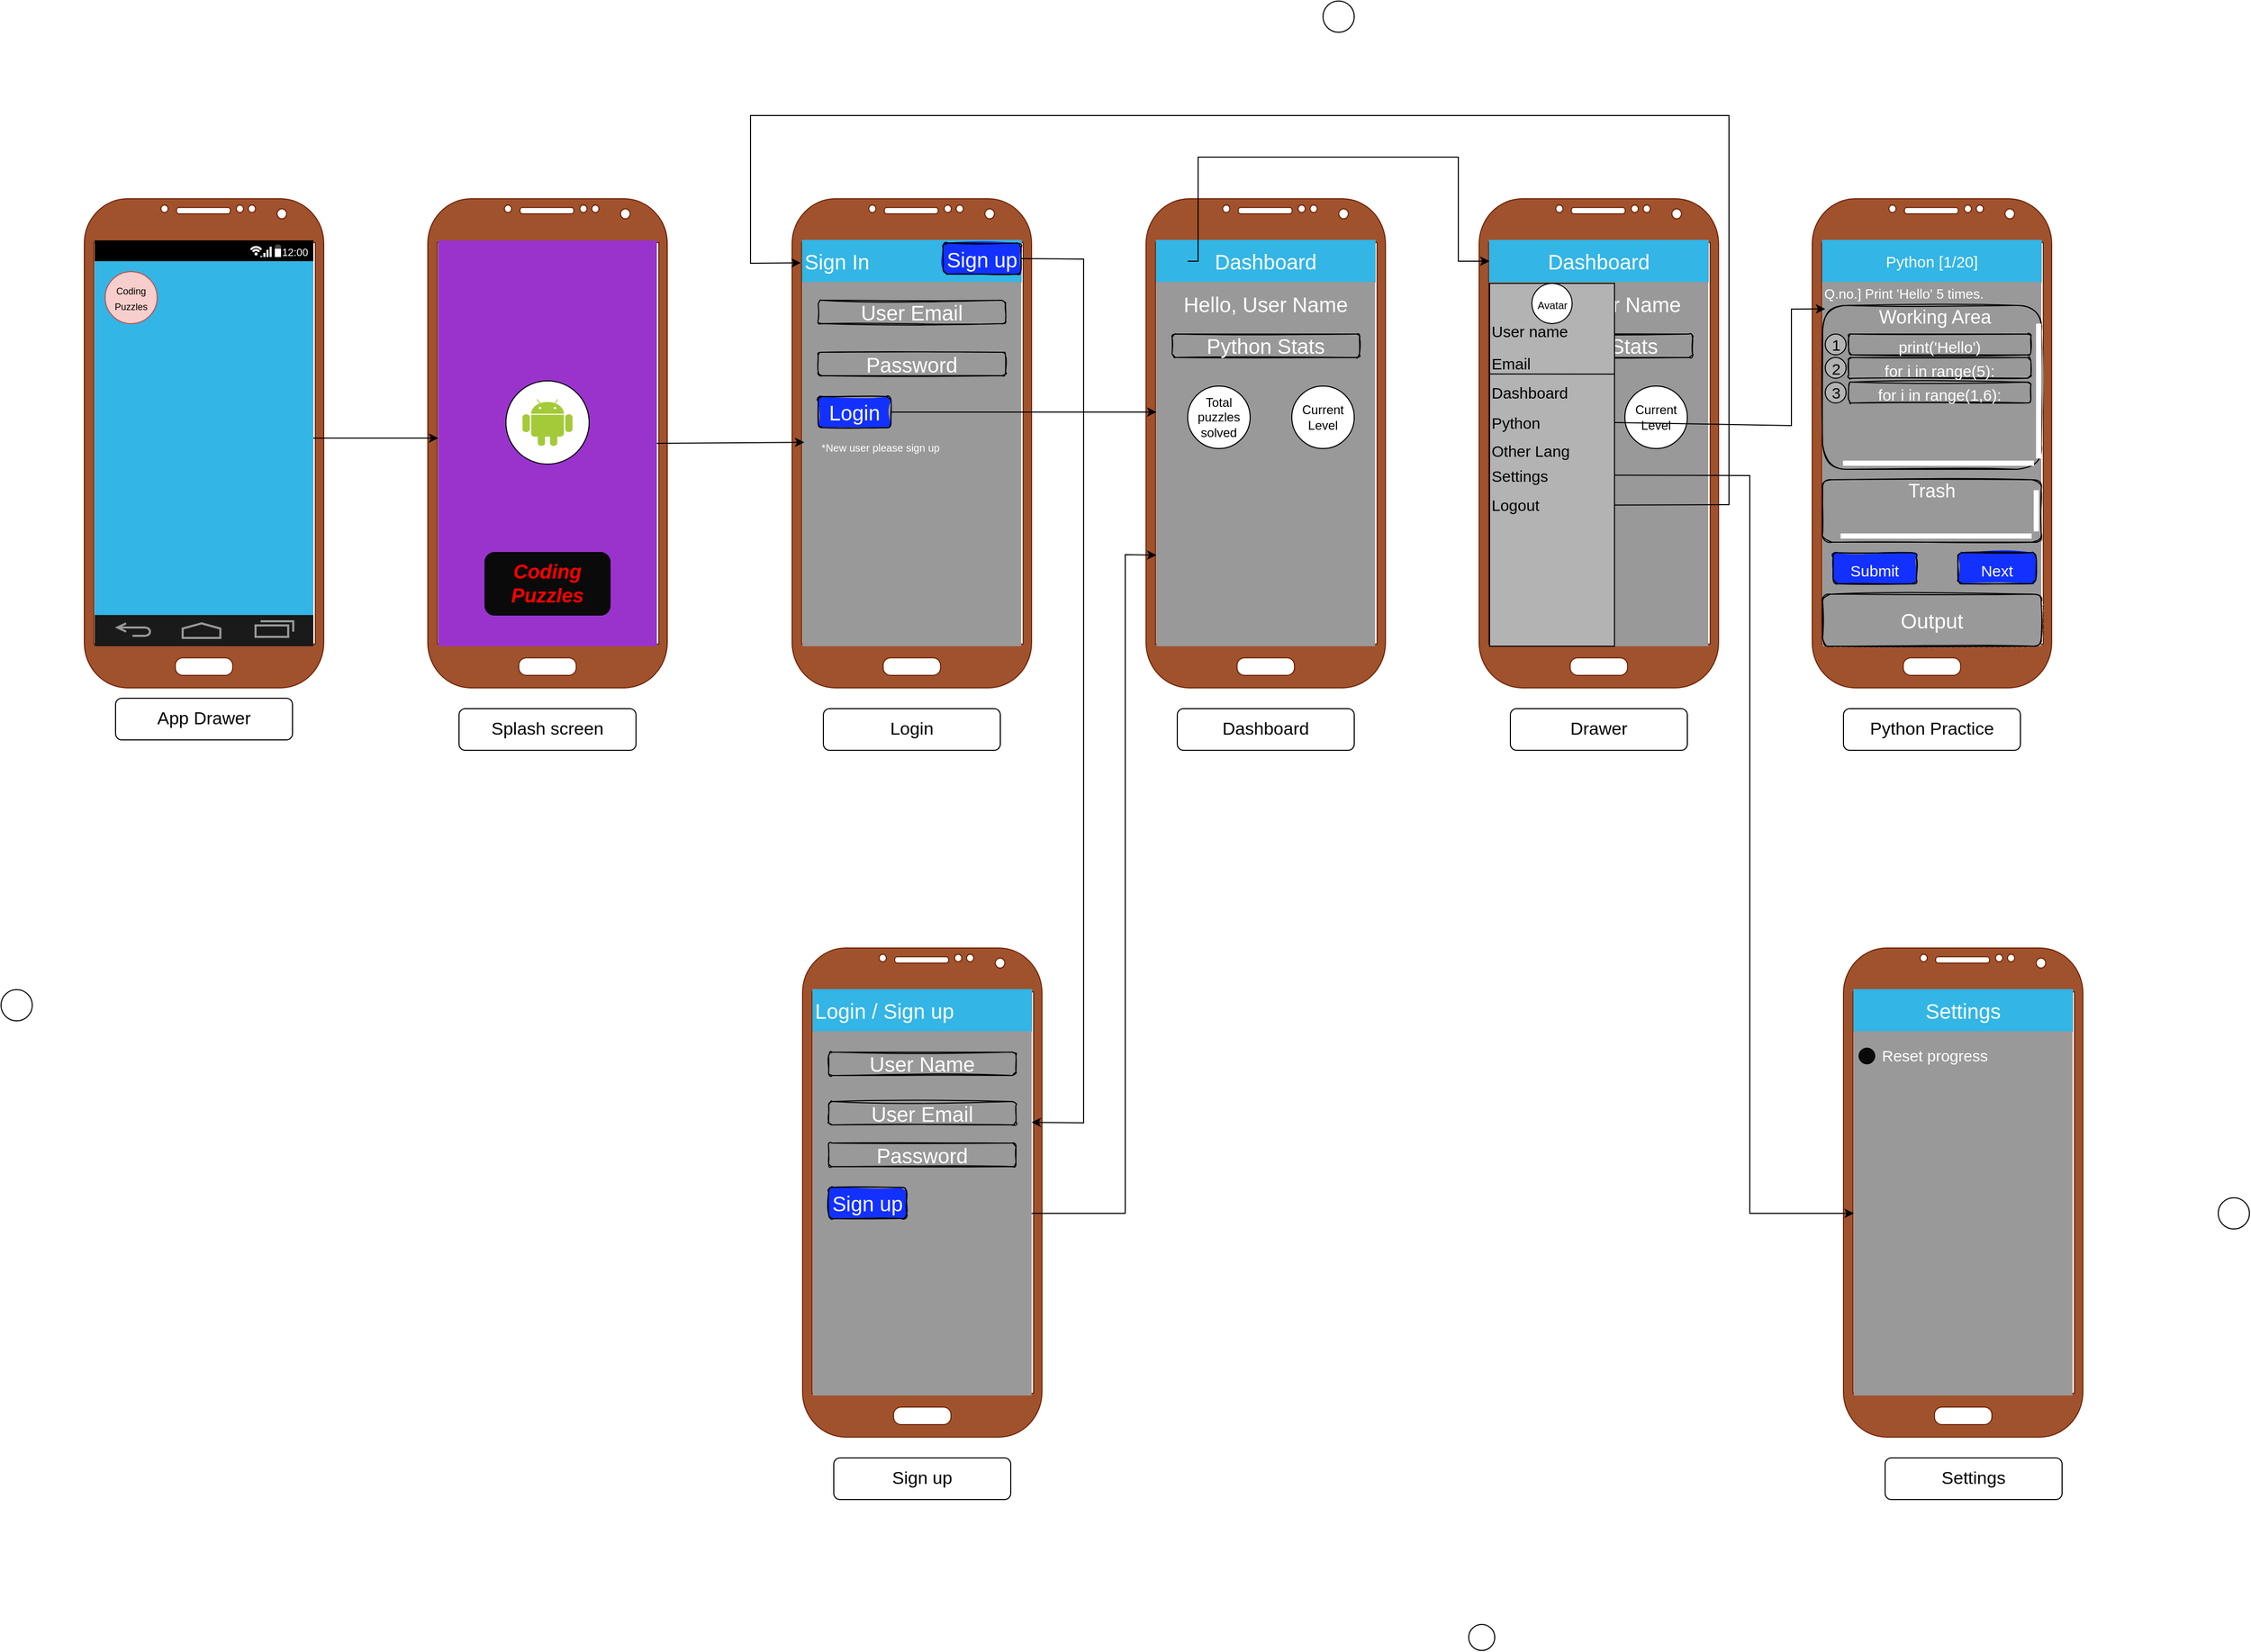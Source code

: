 <mxfile version="16.1.0" type="device"><diagram id="EFyMo9dBOi3Yr6_7KBjG" name="Page-1"><mxGraphModel dx="1447" dy="820" grid="1" gridSize="10" guides="1" tooltips="1" connect="1" arrows="1" fold="1" page="1" pageScale="1" pageWidth="2336" pageHeight="1654" background="#ffffff" math="0" shadow="0"><root><mxCell id="0"/><mxCell id="1" parent="0"/><mxCell id="5jfh15g-YK58sw6xAZyR-2" value="" style="verticalLabelPosition=bottom;verticalAlign=top;html=1;shadow=0;dashed=0;strokeWidth=1;shape=mxgraph.android.phone2;strokeColor=#6D1F00;fillColor=#a0522d;fontColor=#ffffff;" parent="1" vertex="1"><mxGeometry x="80" y="200" width="230" height="470" as="geometry"/></mxCell><mxCell id="5jfh15g-YK58sw6xAZyR-3" value="" style="strokeWidth=1;html=1;shadow=0;dashed=0;shape=mxgraph.android.statusBar;align=center;fillColor=#000000;strokeColor=#ffffff;fontColor=#ffffff;fontSize=10;sketch=0;" parent="1" vertex="1"><mxGeometry x="90" y="240" width="210" height="20" as="geometry"/></mxCell><mxCell id="5jfh15g-YK58sw6xAZyR-4" value="" style="verticalLabelPosition=bottom;verticalAlign=top;html=1;shadow=0;dashed=0;strokeWidth=2;shape=mxgraph.android.navigation_bar_1;fillColor=#1A1A1A;strokeColor=#999999;sketch=0;" parent="1" vertex="1"><mxGeometry x="90" y="600" width="210" height="30" as="geometry"/></mxCell><mxCell id="5jfh15g-YK58sw6xAZyR-5" value="" style="verticalLabelPosition=bottom;verticalAlign=top;html=1;shadow=0;dashed=0;strokeWidth=1;strokeColor=none;shape=rect;fillColor=#33b5e5;" parent="1" vertex="1"><mxGeometry x="90" y="260" width="210" height="340" as="geometry"/></mxCell><mxCell id="5jfh15g-YK58sw6xAZyR-6" value="&lt;font style=&quot;font-size: 9px&quot;&gt;Coding&lt;br style=&quot;font-size: 9px&quot;&gt;Puzzles&lt;/font&gt;" style="ellipse;whiteSpace=wrap;html=1;aspect=fixed;fillColor=#f8cecc;strokeColor=#b85450;" parent="1" vertex="1"><mxGeometry x="100" y="270" width="50" height="50" as="geometry"/></mxCell><mxCell id="5jfh15g-YK58sw6xAZyR-7" value="" style="verticalLabelPosition=bottom;verticalAlign=top;html=1;shadow=0;dashed=0;strokeWidth=1;shape=mxgraph.android.phone2;strokeColor=#6D1F00;fillColor=#a0522d;fontColor=#ffffff;" parent="1" vertex="1"><mxGeometry x="410" y="200" width="230" height="470" as="geometry"/></mxCell><mxCell id="5jfh15g-YK58sw6xAZyR-8" value="" style="verticalLabelPosition=bottom;verticalAlign=top;html=1;shadow=0;dashed=0;strokeWidth=1;strokeColor=none;shape=rect;fillColor=#9933cc;fontSize=9;" parent="1" vertex="1"><mxGeometry x="420" y="240" width="210" height="390" as="geometry"/></mxCell><mxCell id="5jfh15g-YK58sw6xAZyR-9" value="&lt;b style=&quot;font-size: 19px&quot;&gt;&lt;font style=&quot;font-size: 19px&quot; color=&quot;#ff0000&quot;&gt;&lt;i&gt;Coding&lt;br&gt;Puzzles&lt;/i&gt;&lt;/font&gt;&lt;/b&gt;" style="rounded=1;whiteSpace=wrap;html=1;fontSize=9;fillColor=#0A0A0A;" parent="1" vertex="1"><mxGeometry x="465" y="540" width="120" height="60" as="geometry"/></mxCell><mxCell id="5jfh15g-YK58sw6xAZyR-11" value="" style="ellipse;whiteSpace=wrap;html=1;aspect=fixed;fontSize=9;" parent="1" vertex="1"><mxGeometry x="485" y="375.01" width="80" height="80" as="geometry"/></mxCell><mxCell id="5jfh15g-YK58sw6xAZyR-10" value="" style="dashed=0;outlineConnect=0;html=1;align=center;labelPosition=center;verticalLabelPosition=bottom;verticalAlign=top;shape=mxgraph.weblogos.android;fillColor=#A4CA39;strokeColor=none;fontSize=9;" parent="1" vertex="1"><mxGeometry x="501" y="392.51" width="48" height="45" as="geometry"/></mxCell><mxCell id="5jfh15g-YK58sw6xAZyR-12" value="" style="verticalLabelPosition=bottom;verticalAlign=top;html=1;shadow=0;dashed=0;strokeWidth=1;shape=mxgraph.android.phone2;strokeColor=#6D1F00;fillColor=#a0522d;fontColor=#ffffff;" parent="1" vertex="1"><mxGeometry x="760" y="200" width="230" height="470" as="geometry"/></mxCell><mxCell id="5jfh15g-YK58sw6xAZyR-14" value="&lt;span style=&quot;font-size: 20px&quot;&gt;Sign In&lt;/span&gt;" style="whiteSpace=wrap;html=1;shadow=0;dashed=0;fontSize=10;align=left;fillColor=#33b5e5;strokeColor=#33B5E5;fontColor=#FFFFFF;" parent="1" vertex="1"><mxGeometry x="770" y="240" width="210" height="40" as="geometry"/></mxCell><mxCell id="5jfh15g-YK58sw6xAZyR-15" value="" style="verticalLabelPosition=bottom;verticalAlign=top;html=1;shadow=0;dashed=0;strokeWidth=1;strokeColor=none;shape=rect;fillColor=#999999;fontSize=20;fontColor=#FF0000;" parent="1" vertex="1"><mxGeometry x="770" y="280" width="210" height="350" as="geometry"/></mxCell><mxCell id="5jfh15g-YK58sw6xAZyR-18" value="&lt;font color=&quot;#ffffff&quot;&gt;User Email&lt;/font&gt;" style="rounded=1;whiteSpace=wrap;html=1;shadow=0;sketch=1;fontSize=20;fontColor=#FF0000;fillColor=#999999;" parent="1" vertex="1"><mxGeometry x="785" y="297.5" width="180" height="22.5" as="geometry"/></mxCell><mxCell id="5jfh15g-YK58sw6xAZyR-19" value="&lt;font color=&quot;#ffffff&quot;&gt;Password&lt;/font&gt;" style="rounded=1;whiteSpace=wrap;html=1;shadow=0;sketch=1;fontSize=20;fontColor=#FF0000;fillColor=#999999;" parent="1" vertex="1"><mxGeometry x="785" y="347.5" width="180" height="22.5" as="geometry"/></mxCell><mxCell id="5jfh15g-YK58sw6xAZyR-31" value="Login" style="rounded=1;whiteSpace=wrap;html=1;shadow=0;labelBackgroundColor=#1231FF;sketch=1;fontSize=20;fillColor=#1231FF;fillStyle=solid;fontColor=#FFFFFF;" parent="1" vertex="1"><mxGeometry x="785" y="390" width="70" height="30" as="geometry"/></mxCell><mxCell id="5jfh15g-YK58sw6xAZyR-32" value="Sign up" style="rounded=1;whiteSpace=wrap;html=1;shadow=0;labelBackgroundColor=#1231FF;sketch=1;fillStyle=solid;fontSize=20;fontColor=#FFFFFF;fillColor=#1231FF;" parent="1" vertex="1"><mxGeometry x="905" y="242.5" width="75" height="30" as="geometry"/></mxCell><mxCell id="5jfh15g-YK58sw6xAZyR-33" value="&lt;font style=&quot;font-size: 10px&quot;&gt;*New user please sign up&lt;/font&gt;" style="rounded=1;whiteSpace=wrap;html=1;shadow=0;labelBackgroundColor=#999999;sketch=1;fillStyle=solid;fontSize=20;fontColor=#FFFFFF;fillColor=#999999;align=center;horizontal=1;spacing=0;labelPosition=center;verticalLabelPosition=middle;verticalAlign=middle;opacity=0;" parent="1" vertex="1"><mxGeometry x="750" y="432.5" width="190" height="5" as="geometry"/></mxCell><mxCell id="5jfh15g-YK58sw6xAZyR-37" value="" style="verticalLabelPosition=bottom;verticalAlign=top;html=1;shadow=0;dashed=0;strokeWidth=1;shape=mxgraph.android.phone2;strokeColor=#6D1F00;fillColor=#a0522d;fontColor=#ffffff;" parent="1" vertex="1"><mxGeometry x="770" y="920" width="230" height="470" as="geometry"/></mxCell><mxCell id="5jfh15g-YK58sw6xAZyR-38" value="&lt;font style=&quot;font-size: 20px&quot;&gt;Login / Sign up&lt;/font&gt;" style="whiteSpace=wrap;html=1;shadow=0;dashed=0;fontSize=10;align=left;fillColor=#33b5e5;strokeColor=#33B5E5;fontColor=#FFFFFF;" parent="1" vertex="1"><mxGeometry x="780" y="960" width="210" height="40" as="geometry"/></mxCell><mxCell id="5jfh15g-YK58sw6xAZyR-39" value="" style="verticalLabelPosition=bottom;verticalAlign=top;html=1;shadow=0;dashed=0;strokeWidth=1;strokeColor=none;shape=rect;fillColor=#999999;fontSize=20;fontColor=#FF0000;" parent="1" vertex="1"><mxGeometry x="780" y="1000" width="210" height="350" as="geometry"/></mxCell><mxCell id="5jfh15g-YK58sw6xAZyR-40" value="&lt;font color=&quot;#ffffff&quot;&gt;User Email&lt;/font&gt;" style="rounded=1;whiteSpace=wrap;html=1;shadow=0;sketch=1;fontSize=20;fontColor=#FF0000;fillColor=#999999;" parent="1" vertex="1"><mxGeometry x="795" y="1067.5" width="180" height="22.5" as="geometry"/></mxCell><mxCell id="5jfh15g-YK58sw6xAZyR-41" value="&lt;font color=&quot;#ffffff&quot;&gt;Password&lt;/font&gt;" style="rounded=1;whiteSpace=wrap;html=1;shadow=0;sketch=1;fontSize=20;fontColor=#FF0000;fillColor=#999999;" parent="1" vertex="1"><mxGeometry x="795" y="1107.5" width="180" height="22.5" as="geometry"/></mxCell><mxCell id="5jfh15g-YK58sw6xAZyR-43" value="Sign up" style="rounded=1;whiteSpace=wrap;html=1;shadow=0;labelBackgroundColor=#1231FF;sketch=1;fillStyle=solid;fontSize=20;fontColor=#FFFFFF;fillColor=#1231FF;" parent="1" vertex="1"><mxGeometry x="795" y="1150" width="75" height="30" as="geometry"/></mxCell><mxCell id="5jfh15g-YK58sw6xAZyR-45" value="&lt;font color=&quot;#ffffff&quot;&gt;User Name&lt;/font&gt;" style="rounded=1;whiteSpace=wrap;html=1;shadow=0;sketch=1;fontSize=20;fontColor=#FF0000;fillColor=#999999;" parent="1" vertex="1"><mxGeometry x="795" y="1020" width="180" height="22.5" as="geometry"/></mxCell><mxCell id="5jfh15g-YK58sw6xAZyR-46" value="" style="verticalLabelPosition=bottom;verticalAlign=top;html=1;shadow=0;dashed=0;strokeWidth=1;shape=mxgraph.android.phone2;fillColor=#a0522d;strokeColor=#6D1F00;fontColor=#ffffff;" parent="1" vertex="1"><mxGeometry x="1100" y="200" width="230" height="470" as="geometry"/></mxCell><mxCell id="5jfh15g-YK58sw6xAZyR-47" value="&lt;font style=&quot;font-size: 20px&quot;&gt;Dashboard&lt;/font&gt;" style="whiteSpace=wrap;html=1;shadow=0;dashed=0;fontSize=10;align=center;fillColor=#33b5e5;strokeColor=#33B5E5;fontColor=#FFFFFF;" parent="1" vertex="1"><mxGeometry x="1110" y="240" width="210" height="40" as="geometry"/></mxCell><mxCell id="5jfh15g-YK58sw6xAZyR-48" value="" style="verticalLabelPosition=bottom;verticalAlign=top;html=1;shadow=0;dashed=0;strokeWidth=1;strokeColor=none;shape=rect;fillColor=#999999;fontSize=20;fontColor=#FF0000;" parent="1" vertex="1"><mxGeometry x="1110" y="280" width="210" height="350" as="geometry"/></mxCell><mxCell id="5jfh15g-YK58sw6xAZyR-52" value="&lt;font color=&quot;#ffffff&quot;&gt;Hello, User Name&lt;/font&gt;" style="rounded=1;whiteSpace=wrap;html=1;shadow=0;sketch=1;fontSize=20;fontColor=#FF0000;fillColor=#999999;opacity=0;" parent="1" vertex="1"><mxGeometry x="1125" y="290" width="180" height="22.5" as="geometry"/></mxCell><mxCell id="AVFj7-aDoRPKs4qYEe91-2" value="" style="shape=image;html=1;verticalAlign=top;verticalLabelPosition=bottom;labelBackgroundColor=#ffffff;imageAspect=0;aspect=fixed;image=https://cdn1.iconfinder.com/data/icons/essential-pack-3/24/69.option-128.png" parent="1" vertex="1"><mxGeometry x="1115" y="247.5" width="25" height="25" as="geometry"/></mxCell><mxCell id="AVFj7-aDoRPKs4qYEe91-4" value="&lt;font color=&quot;#ffffff&quot;&gt;Python Stats&lt;/font&gt;" style="rounded=1;whiteSpace=wrap;html=1;shadow=0;sketch=1;fontSize=20;fontColor=#FF0000;fillColor=#999999;" parent="1" vertex="1"><mxGeometry x="1125" y="330" width="180" height="22.5" as="geometry"/></mxCell><mxCell id="AVFj7-aDoRPKs4qYEe91-5" value="Total puzzles solved" style="ellipse;whiteSpace=wrap;html=1;aspect=fixed;" parent="1" vertex="1"><mxGeometry x="1140" y="380" width="60" height="60" as="geometry"/></mxCell><mxCell id="AVFj7-aDoRPKs4qYEe91-6" value="Current Level" style="ellipse;whiteSpace=wrap;html=1;aspect=fixed;" parent="1" vertex="1"><mxGeometry x="1240" y="380" width="60" height="60" as="geometry"/></mxCell><mxCell id="AVFj7-aDoRPKs4qYEe91-7" value="" style="verticalLabelPosition=bottom;verticalAlign=top;html=1;shadow=0;dashed=0;strokeWidth=1;shape=mxgraph.android.phone2;strokeColor=#6D1F00;fillColor=#a0522d;fontColor=#ffffff;" parent="1" vertex="1"><mxGeometry x="1420" y="200" width="230" height="470" as="geometry"/></mxCell><mxCell id="AVFj7-aDoRPKs4qYEe91-8" value="&lt;font style=&quot;font-size: 20px&quot;&gt;Dashboard&lt;/font&gt;" style="whiteSpace=wrap;html=1;shadow=0;dashed=0;fontSize=10;align=center;fillColor=#33b5e5;strokeColor=#33B5E5;fontColor=#FFFFFF;" parent="1" vertex="1"><mxGeometry x="1430" y="240" width="210" height="40" as="geometry"/></mxCell><mxCell id="AVFj7-aDoRPKs4qYEe91-9" value="" style="verticalLabelPosition=bottom;verticalAlign=top;html=1;shadow=0;dashed=0;strokeWidth=1;strokeColor=none;shape=rect;fillColor=#999999;fontSize=20;fontColor=#FF0000;" parent="1" vertex="1"><mxGeometry x="1430" y="280" width="210" height="350" as="geometry"/></mxCell><mxCell id="AVFj7-aDoRPKs4qYEe91-10" value="&lt;font color=&quot;#ffffff&quot;&gt;Hello, User Name&lt;/font&gt;" style="rounded=1;whiteSpace=wrap;html=1;shadow=0;sketch=1;fontSize=20;fontColor=#FF0000;fillColor=#999999;opacity=0;" parent="1" vertex="1"><mxGeometry x="1445" y="290" width="180" height="22.5" as="geometry"/></mxCell><mxCell id="AVFj7-aDoRPKs4qYEe91-11" value="" style="shape=image;html=1;verticalAlign=top;verticalLabelPosition=bottom;labelBackgroundColor=#ffffff;imageAspect=0;aspect=fixed;image=https://cdn1.iconfinder.com/data/icons/essential-pack-3/24/69.option-128.png" parent="1" vertex="1"><mxGeometry x="1435" y="247.5" width="25" height="25" as="geometry"/></mxCell><mxCell id="AVFj7-aDoRPKs4qYEe91-12" value="&lt;font color=&quot;#ffffff&quot;&gt;Python Stats&lt;/font&gt;" style="rounded=1;whiteSpace=wrap;html=1;shadow=0;sketch=1;fontSize=20;fontColor=#FF0000;fillColor=#999999;" parent="1" vertex="1"><mxGeometry x="1445" y="330" width="180" height="22.5" as="geometry"/></mxCell><mxCell id="AVFj7-aDoRPKs4qYEe91-13" value="Total puzzles solved" style="ellipse;whiteSpace=wrap;html=1;aspect=fixed;" parent="1" vertex="1"><mxGeometry x="1460" y="380" width="60" height="60" as="geometry"/></mxCell><mxCell id="AVFj7-aDoRPKs4qYEe91-14" value="Current Level" style="ellipse;whiteSpace=wrap;html=1;aspect=fixed;" parent="1" vertex="1"><mxGeometry x="1560" y="380" width="60" height="60" as="geometry"/></mxCell><mxCell id="AVFj7-aDoRPKs4qYEe91-20" value="" style="rounded=0;whiteSpace=wrap;html=1;fillColor=#B3B3B3;" parent="1" vertex="1"><mxGeometry x="1430" y="281.25" width="120" height="348.75" as="geometry"/></mxCell><mxCell id="AVFj7-aDoRPKs4qYEe91-21" value="Dashboard" style="rounded=1;whiteSpace=wrap;html=1;align=left;spacingRight=5;fillColor=#B3B3B3;fontSize=15;opacity=0;" parent="1" vertex="1"><mxGeometry x="1430" y="371.88" width="120" height="28.75" as="geometry"/></mxCell><mxCell id="AVFj7-aDoRPKs4qYEe91-23" value="Settings" style="rounded=1;whiteSpace=wrap;html=1;align=left;spacingRight=5;fillColor=#B3B3B3;fontSize=15;opacity=0;" parent="1" vertex="1"><mxGeometry x="1430" y="451.25" width="120" height="28.75" as="geometry"/></mxCell><mxCell id="AVFj7-aDoRPKs4qYEe91-22" value="Python" style="rounded=1;whiteSpace=wrap;html=1;align=left;spacingRight=5;fillColor=#B3B3B3;fontSize=15;opacity=0;" parent="1" vertex="1"><mxGeometry x="1430" y="400.63" width="120" height="28.75" as="geometry"/></mxCell><mxCell id="AVFj7-aDoRPKs4qYEe91-24" value="Logout" style="rounded=1;whiteSpace=wrap;html=1;align=left;spacingRight=5;fillColor=#B3B3B3;fontSize=15;opacity=0;" parent="1" vertex="1"><mxGeometry x="1429.99" y="480" width="120" height="28.75" as="geometry"/></mxCell><mxCell id="AVFj7-aDoRPKs4qYEe91-25" value="" style="verticalLabelPosition=bottom;verticalAlign=top;html=1;shadow=0;dashed=0;strokeWidth=1;shape=mxgraph.android.phone2;strokeColor=#6D1F00;fillColor=#a0522d;fontColor=#ffffff;" parent="1" vertex="1"><mxGeometry x="1740" y="200" width="230" height="470" as="geometry"/></mxCell><mxCell id="AVFj7-aDoRPKs4qYEe91-26" value="&lt;font style=&quot;font-size: 15px&quot;&gt;Python [1/20]&lt;/font&gt;" style="whiteSpace=wrap;html=1;shadow=0;dashed=0;fontSize=10;align=center;fillColor=#33b5e5;strokeColor=#33B5E5;fontColor=#FFFFFF;" parent="1" vertex="1"><mxGeometry x="1750" y="240" width="210" height="40" as="geometry"/></mxCell><mxCell id="AVFj7-aDoRPKs4qYEe91-27" value="" style="verticalLabelPosition=bottom;verticalAlign=top;html=1;shadow=0;dashed=0;strokeWidth=1;strokeColor=none;shape=rect;fillColor=#999999;fontSize=20;fontColor=#FF0000;" parent="1" vertex="1"><mxGeometry x="1750" y="280" width="210" height="350" as="geometry"/></mxCell><mxCell id="AVFj7-aDoRPKs4qYEe91-28" value="&lt;font color=&quot;#ffffff&quot; style=&quot;font-size: 13px;&quot;&gt;Q.no.] Print 'Hello' 5 times.&amp;nbsp;&lt;/font&gt;" style="rounded=1;whiteSpace=wrap;html=1;shadow=0;sketch=1;fontSize=13;fontColor=#FF0000;fillColor=#999999;opacity=0;" parent="1" vertex="1"><mxGeometry x="1740" y="280" width="180" height="22.5" as="geometry"/></mxCell><mxCell id="AVFj7-aDoRPKs4qYEe91-29" value="" style="shape=image;html=1;verticalAlign=top;verticalLabelPosition=bottom;labelBackgroundColor=#ffffff;imageAspect=0;aspect=fixed;image=https://cdn1.iconfinder.com/data/icons/essential-pack-3/24/69.option-128.png" parent="1" vertex="1"><mxGeometry x="1752.5" y="247.5" width="25" height="25" as="geometry"/></mxCell><mxCell id="AVFj7-aDoRPKs4qYEe91-40" value="&lt;font style=&quot;font-size: 15px&quot;&gt;Submit&lt;/font&gt;" style="rounded=1;whiteSpace=wrap;html=1;shadow=0;labelBackgroundColor=#1231FF;sketch=1;fillStyle=solid;fontSize=20;fontColor=#FFFFFF;fillColor=#1231FF;" parent="1" vertex="1"><mxGeometry x="1760" y="540" width="80" height="30" as="geometry"/></mxCell><mxCell id="AVFj7-aDoRPKs4qYEe91-41" value="&lt;font style=&quot;font-size: 15px&quot;&gt;Next&lt;/font&gt;" style="rounded=1;whiteSpace=wrap;html=1;shadow=0;labelBackgroundColor=#1231FF;sketch=1;fillStyle=solid;fontSize=20;fontColor=#FFFFFF;fillColor=#1231FF;" parent="1" vertex="1"><mxGeometry x="1880" y="540" width="75" height="30" as="geometry"/></mxCell><mxCell id="AVFj7-aDoRPKs4qYEe91-43" value="&lt;font color=&quot;#ffffff&quot;&gt;Output&lt;/font&gt;" style="rounded=1;whiteSpace=wrap;html=1;shadow=0;sketch=1;fontSize=20;fontColor=#FF0000;fillColor=#999999;" parent="1" vertex="1"><mxGeometry x="1750" y="580" width="210" height="50" as="geometry"/></mxCell><mxCell id="AVFj7-aDoRPKs4qYEe91-44" value="" style="verticalLabelPosition=bottom;verticalAlign=top;html=1;shadow=0;dashed=0;strokeWidth=1;shape=mxgraph.android.phone2;strokeColor=#6D1F00;fillColor=#a0522d;fontColor=#ffffff;" parent="1" vertex="1"><mxGeometry x="1770" y="920" width="230" height="470" as="geometry"/></mxCell><mxCell id="AVFj7-aDoRPKs4qYEe91-45" value="&lt;font style=&quot;font-size: 20px&quot;&gt;Settings&lt;/font&gt;" style="whiteSpace=wrap;html=1;shadow=0;dashed=0;fontSize=10;align=center;fillColor=#33b5e5;strokeColor=#33B5E5;fontColor=#FFFFFF;" parent="1" vertex="1"><mxGeometry x="1780" y="960" width="210" height="40" as="geometry"/></mxCell><mxCell id="AVFj7-aDoRPKs4qYEe91-46" value="" style="verticalLabelPosition=bottom;verticalAlign=top;html=1;shadow=0;dashed=0;strokeWidth=1;strokeColor=none;shape=rect;fillColor=#999999;fontSize=20;fontColor=#FF0000;" parent="1" vertex="1"><mxGeometry x="1780" y="1000" width="210" height="350" as="geometry"/></mxCell><mxCell id="AVFj7-aDoRPKs4qYEe91-47" value="&lt;font color=&quot;#ffffff&quot; style=&quot;font-size: 15px&quot;&gt;Reset progress&lt;/font&gt;" style="rounded=1;whiteSpace=wrap;html=1;shadow=0;sketch=1;fontSize=20;fontColor=#FF0000;fillColor=#999999;opacity=0;align=left;" parent="1" vertex="1"><mxGeometry x="1805" y="1010" width="180" height="22.5" as="geometry"/></mxCell><mxCell id="AVFj7-aDoRPKs4qYEe91-48" value="" style="shape=image;html=1;verticalAlign=top;verticalLabelPosition=bottom;labelBackgroundColor=#ffffff;imageAspect=0;aspect=fixed;image=https://cdn1.iconfinder.com/data/icons/essential-pack-3/24/69.option-128.png" parent="1" vertex="1"><mxGeometry x="1785" y="967.5" width="25" height="25" as="geometry"/></mxCell><mxCell id="AVFj7-aDoRPKs4qYEe91-52" value="" style="ellipse;whiteSpace=wrap;html=1;aspect=fixed;fontSize=15;fillColor=#0A0A0A;" parent="1" vertex="1"><mxGeometry x="1785" y="1016.25" width="15" height="15" as="geometry"/></mxCell><mxCell id="AVFj7-aDoRPKs4qYEe91-56" value="&lt;font style=&quot;font-size: 17px&quot;&gt;App Drawer&lt;/font&gt;" style="rounded=1;whiteSpace=wrap;html=1;fontSize=15;fillColor=#FFFFFF;" parent="1" vertex="1"><mxGeometry x="110" y="680" width="170" height="40" as="geometry"/></mxCell><mxCell id="AVFj7-aDoRPKs4qYEe91-57" value="&lt;font style=&quot;font-size: 17px&quot;&gt;Splash screen&lt;/font&gt;" style="rounded=1;whiteSpace=wrap;html=1;fontSize=15;fillColor=#FFFFFF;" parent="1" vertex="1"><mxGeometry x="440" y="690" width="170" height="40" as="geometry"/></mxCell><mxCell id="AVFj7-aDoRPKs4qYEe91-58" value="&lt;font style=&quot;font-size: 17px&quot;&gt;Login&lt;/font&gt;" style="rounded=1;whiteSpace=wrap;html=1;fontSize=15;fillColor=#FFFFFF;" parent="1" vertex="1"><mxGeometry x="790" y="690" width="170" height="40" as="geometry"/></mxCell><mxCell id="AVFj7-aDoRPKs4qYEe91-59" value="&lt;font style=&quot;font-size: 17px&quot;&gt;Dashboard&lt;/font&gt;" style="rounded=1;whiteSpace=wrap;html=1;fontSize=15;fillColor=#FFFFFF;" parent="1" vertex="1"><mxGeometry x="1130" y="690" width="170" height="40" as="geometry"/></mxCell><mxCell id="AVFj7-aDoRPKs4qYEe91-60" value="&lt;font style=&quot;font-size: 17px&quot;&gt;Sign up&lt;/font&gt;" style="rounded=1;whiteSpace=wrap;html=1;fontSize=15;fillColor=#FFFFFF;" parent="1" vertex="1"><mxGeometry x="800" y="1410" width="170" height="40" as="geometry"/></mxCell><mxCell id="AVFj7-aDoRPKs4qYEe91-61" value="&lt;font style=&quot;font-size: 17px&quot;&gt;Settings&lt;/font&gt;" style="rounded=1;whiteSpace=wrap;html=1;fontSize=15;fillColor=#FFFFFF;" parent="1" vertex="1"><mxGeometry x="1810" y="1410" width="170" height="40" as="geometry"/></mxCell><mxCell id="AVFj7-aDoRPKs4qYEe91-62" value="&lt;font style=&quot;font-size: 17px&quot;&gt;Drawer&lt;/font&gt;" style="rounded=1;whiteSpace=wrap;html=1;fontSize=15;fillColor=#FFFFFF;" parent="1" vertex="1"><mxGeometry x="1450" y="690" width="170" height="40" as="geometry"/></mxCell><mxCell id="AVFj7-aDoRPKs4qYEe91-63" value="&lt;font style=&quot;font-size: 17px&quot;&gt;Python Practice&lt;/font&gt;" style="rounded=1;whiteSpace=wrap;html=1;fontSize=15;fillColor=#FFFFFF;" parent="1" vertex="1"><mxGeometry x="1770" y="690" width="170" height="40" as="geometry"/></mxCell><mxCell id="AVFj7-aDoRPKs4qYEe91-64" value="" style="endArrow=classic;html=1;rounded=0;fontSize=17;exitX=1;exitY=0.5;exitDx=0;exitDy=0;" parent="1" source="5jfh15g-YK58sw6xAZyR-5" edge="1"><mxGeometry width="50" height="50" relative="1" as="geometry"><mxPoint x="340" y="370" as="sourcePoint"/><mxPoint x="420" y="430" as="targetPoint"/></mxGeometry></mxCell><mxCell id="AVFj7-aDoRPKs4qYEe91-65" value="" style="endArrow=classic;html=1;rounded=0;fontSize=17;exitX=1;exitY=0.5;exitDx=0;exitDy=0;entryX=0.008;entryY=0.44;entryDx=0;entryDy=0;entryPerimeter=0;" parent="1" source="5jfh15g-YK58sw6xAZyR-8" target="5jfh15g-YK58sw6xAZyR-15" edge="1"><mxGeometry width="50" height="50" relative="1" as="geometry"><mxPoint x="670" y="470" as="sourcePoint"/><mxPoint x="760" y="430" as="targetPoint"/></mxGeometry></mxCell><mxCell id="AVFj7-aDoRPKs4qYEe91-67" value="" style="endArrow=classic;html=1;rounded=0;fontSize=17;exitX=1;exitY=0.5;exitDx=0;exitDy=0;entryX=0;entryY=0.357;entryDx=0;entryDy=0;entryPerimeter=0;" parent="1" source="5jfh15g-YK58sw6xAZyR-31" target="5jfh15g-YK58sw6xAZyR-48" edge="1"><mxGeometry width="50" height="50" relative="1" as="geometry"><mxPoint x="980" y="450.0" as="sourcePoint"/><mxPoint x="1121.68" y="449" as="targetPoint"/></mxGeometry></mxCell><mxCell id="AVFj7-aDoRPKs4qYEe91-68" value="" style="endArrow=classic;html=1;rounded=0;fontSize=17;exitX=1;exitY=0.5;exitDx=0;exitDy=0;" parent="1" source="AVFj7-aDoRPKs4qYEe91-2" edge="1"><mxGeometry width="50" height="50" relative="1" as="geometry"><mxPoint x="1330.0" y="480.0" as="sourcePoint"/><mxPoint x="1430" y="260" as="targetPoint"/><Array as="points"><mxPoint x="1150" y="260"/><mxPoint x="1150" y="160"/><mxPoint x="1400" y="160"/><mxPoint x="1400" y="260"/></Array></mxGeometry></mxCell><mxCell id="AVFj7-aDoRPKs4qYEe91-70" value="" style="endArrow=classic;html=1;rounded=0;fontSize=17;exitX=1;exitY=0.5;exitDx=0;exitDy=0;entryX=0;entryY=0.169;entryDx=0;entryDy=0;entryPerimeter=0;" parent="1" source="AVFj7-aDoRPKs4qYEe91-22" target="AVFj7-aDoRPKs4qYEe91-30" edge="1"><mxGeometry width="50" height="50" relative="1" as="geometry"><mxPoint x="1643.32" y="460.0" as="sourcePoint"/><mxPoint x="1785" y="459" as="targetPoint"/><Array as="points"><mxPoint x="1720" y="418"/><mxPoint x="1720" y="306"/></Array></mxGeometry></mxCell><mxCell id="AVFj7-aDoRPKs4qYEe91-71" value="" style="endArrow=classic;html=1;rounded=0;fontSize=17;exitX=1;exitY=0.5;exitDx=0;exitDy=0;entryX=1;entryY=0.25;entryDx=0;entryDy=0;" parent="1" source="5jfh15g-YK58sw6xAZyR-32" target="5jfh15g-YK58sw6xAZyR-39" edge="1"><mxGeometry width="50" height="50" relative="1" as="geometry"><mxPoint x="940" y="860" as="sourcePoint"/><mxPoint x="1020" y="1070" as="targetPoint"/><Array as="points"><mxPoint x="1040" y="258"/><mxPoint x="1040" y="1088"/></Array></mxGeometry></mxCell><mxCell id="AVFj7-aDoRPKs4qYEe91-72" value="" style="endArrow=classic;html=1;rounded=0;fontSize=17;exitX=1;exitY=0.5;exitDx=0;exitDy=0;entryX=0;entryY=0.75;entryDx=0;entryDy=0;" parent="1" source="5jfh15g-YK58sw6xAZyR-39" target="5jfh15g-YK58sw6xAZyR-48" edge="1"><mxGeometry width="50" height="50" relative="1" as="geometry"><mxPoint x="950" y="1090" as="sourcePoint"/><mxPoint x="1090" y="810" as="targetPoint"/><Array as="points"><mxPoint x="1080" y="1175"/><mxPoint x="1080" y="542"/></Array></mxGeometry></mxCell><mxCell id="AVFj7-aDoRPKs4qYEe91-73" value="" style="endArrow=classic;html=1;rounded=0;fontSize=17;exitX=1;exitY=0.5;exitDx=0;exitDy=0;entryX=0;entryY=0.5;entryDx=0;entryDy=0;" parent="1" source="AVFj7-aDoRPKs4qYEe91-23" target="AVFj7-aDoRPKs4qYEe91-46" edge="1"><mxGeometry width="50" height="50" relative="1" as="geometry"><mxPoint x="1650" y="465" as="sourcePoint"/><mxPoint x="1710" y="1000" as="targetPoint"/><Array as="points"><mxPoint x="1680" y="466"/><mxPoint x="1680" y="1175"/></Array></mxGeometry></mxCell><mxCell id="AVFj7-aDoRPKs4qYEe91-78" value="" style="endArrow=classic;html=1;rounded=0;fontSize=17;entryX=0.036;entryY=0.131;entryDx=0;entryDy=0;entryPerimeter=0;exitX=1;exitY=0.5;exitDx=0;exitDy=0;" parent="1" source="AVFj7-aDoRPKs4qYEe91-24" target="5jfh15g-YK58sw6xAZyR-12" edge="1"><mxGeometry width="50" height="50" relative="1" as="geometry"><mxPoint x="1400" y="120" as="sourcePoint"/><mxPoint x="1040" y="390" as="targetPoint"/><Array as="points"><mxPoint x="1660" y="494"/><mxPoint x="1660" y="120"/><mxPoint x="720" y="120"/><mxPoint x="720" y="262"/></Array></mxGeometry></mxCell><mxCell id="AVFj7-aDoRPKs4qYEe91-79" value="" style="endArrow=none;html=1;rounded=0;fontSize=17;entryX=1;entryY=0.25;entryDx=0;entryDy=0;exitX=0;exitY=0.25;exitDx=0;exitDy=0;" parent="1" source="AVFj7-aDoRPKs4qYEe91-20" target="AVFj7-aDoRPKs4qYEe91-20" edge="1"><mxGeometry width="50" height="50" relative="1" as="geometry"><mxPoint x="1330" y="390" as="sourcePoint"/><mxPoint x="1380" y="340" as="targetPoint"/></mxGeometry></mxCell><mxCell id="AVFj7-aDoRPKs4qYEe91-80" value="&lt;font style=&quot;font-size: 10px&quot;&gt;Avatar&lt;/font&gt;" style="ellipse;whiteSpace=wrap;html=1;aspect=fixed;fontSize=17;fillColor=#FFFFFF;" parent="1" vertex="1"><mxGeometry x="1470.62" y="281.25" width="38.75" height="38.75" as="geometry"/></mxCell><mxCell id="AVFj7-aDoRPKs4qYEe91-84" value="" style="rounded=1;whiteSpace=wrap;html=1;shadow=0;sketch=1;fontSize=20;fontColor=#FF0000;fillColor=#999999;fillStyle=solid;" parent="1" vertex="1"><mxGeometry x="1750" y="302.5" width="210" height="157.5" as="geometry"/></mxCell><mxCell id="AVFj7-aDoRPKs4qYEe91-81" value="User name" style="rounded=1;whiteSpace=wrap;html=1;align=left;spacingRight=5;fillColor=#B3B3B3;fontSize=15;opacity=0;" parent="1" vertex="1"><mxGeometry x="1430" y="312.5" width="120" height="28.75" as="geometry"/></mxCell><mxCell id="AVFj7-aDoRPKs4qYEe91-82" value="Email" style="rounded=1;whiteSpace=wrap;html=1;align=left;spacingRight=5;fillColor=#B3B3B3;fontSize=15;opacity=0;" parent="1" vertex="1"><mxGeometry x="1430" y="343.75" width="120" height="28.75" as="geometry"/></mxCell><mxCell id="AVFj7-aDoRPKs4qYEe91-30" value="&lt;font color=&quot;#ffffff&quot; style=&quot;font-size: 18px&quot;&gt;Working Area&lt;/font&gt;" style="rounded=1;whiteSpace=wrap;html=1;shadow=0;sketch=1;fontSize=20;fontColor=#FF0000;fillColor=#999999;fillStyle=solid;opacity=0;" parent="1" vertex="1"><mxGeometry x="1752.5" y="302.5" width="210" height="20" as="geometry"/></mxCell><mxCell id="AVFj7-aDoRPKs4qYEe91-88" value="&lt;font color=&quot;#ffffff&quot; style=&quot;font-size: 15px&quot;&gt;print('Hello')&lt;/font&gt;" style="rounded=1;whiteSpace=wrap;html=1;shadow=0;sketch=1;fontSize=20;fontColor=#FF0000;fillColor=#999999;" parent="1" vertex="1"><mxGeometry x="1775" y="330" width="175" height="20" as="geometry"/></mxCell><mxCell id="AVFj7-aDoRPKs4qYEe91-89" value="1" style="ellipse;whiteSpace=wrap;html=1;aspect=fixed;fontSize=15;fillColor=#B3B3B3;" parent="1" vertex="1"><mxGeometry x="1752.5" y="330" width="20" height="20" as="geometry"/></mxCell><mxCell id="AVFj7-aDoRPKs4qYEe91-92" value="" style="rounded=1;whiteSpace=wrap;html=1;shadow=0;sketch=1;fontSize=20;fontColor=#FF0000;fillColor=#999999;fillStyle=solid;" parent="1" vertex="1"><mxGeometry x="1750" y="470" width="210" height="60" as="geometry"/></mxCell><mxCell id="AVFj7-aDoRPKs4qYEe91-93" value="&lt;font color=&quot;#ffffff&quot; style=&quot;font-size: 18px&quot;&gt;Trash&lt;/font&gt;" style="rounded=1;whiteSpace=wrap;html=1;shadow=0;sketch=1;fontSize=20;fontColor=#FF0000;fillColor=#999999;fillStyle=solid;opacity=0;" parent="1" vertex="1"><mxGeometry x="1750" y="470" width="210" height="20" as="geometry"/></mxCell><mxCell id="AVFj7-aDoRPKs4qYEe91-94" value="&lt;font color=&quot;#ffffff&quot; style=&quot;font-size: 15px&quot;&gt;for i in range(5):&lt;/font&gt;" style="rounded=1;whiteSpace=wrap;html=1;shadow=0;sketch=1;fontSize=20;fontColor=#FF0000;fillColor=#999999;" parent="1" vertex="1"><mxGeometry x="1775" y="352.5" width="175" height="20" as="geometry"/></mxCell><mxCell id="AVFj7-aDoRPKs4qYEe91-95" value="2" style="ellipse;whiteSpace=wrap;html=1;aspect=fixed;fontSize=15;fillColor=#B3B3B3;" parent="1" vertex="1"><mxGeometry x="1752.5" y="352.5" width="20" height="20" as="geometry"/></mxCell><mxCell id="AVFj7-aDoRPKs4qYEe91-96" value="&lt;span style=&quot;color: rgb(255 , 255 , 255) ; font-size: 15px&quot;&gt;for i in range(1,6):&lt;/span&gt;" style="rounded=1;whiteSpace=wrap;html=1;shadow=0;sketch=1;fontSize=20;fontColor=#FF0000;fillColor=#999999;" parent="1" vertex="1"><mxGeometry x="1775" y="376.25" width="175" height="20" as="geometry"/></mxCell><mxCell id="AVFj7-aDoRPKs4qYEe91-97" value="3" style="ellipse;whiteSpace=wrap;html=1;aspect=fixed;fontSize=15;fillColor=#B3B3B3;" parent="1" vertex="1"><mxGeometry x="1752.5" y="376.25" width="20" height="20" as="geometry"/></mxCell><mxCell id="AVFj7-aDoRPKs4qYEe91-98" value="" style="strokeWidth=1;html=1;shadow=0;dashed=0;shape=mxgraph.android.scrollbars2;fillColor=#FFFFFF;strokeColor=none;fillStyle=solid;fontSize=18;" parent="1" vertex="1"><mxGeometry x="1769.5" y="320" width="190.5" height="136.63" as="geometry"/></mxCell><mxCell id="AVFj7-aDoRPKs4qYEe91-99" value="" style="strokeWidth=1;html=1;shadow=0;dashed=0;shape=mxgraph.android.scrollbars2;fillColor=#FFFFFF;strokeColor=none;fillStyle=solid;fontSize=18;" parent="1" vertex="1"><mxGeometry x="1767.25" y="480" width="190.5" height="46.63" as="geometry"/></mxCell><mxCell id="4uv0wdtpxX6eNh0m3f3a-1" value="Other Lang" style="rounded=1;whiteSpace=wrap;html=1;align=left;spacingRight=5;fillColor=#B3B3B3;fontSize=15;opacity=0;" parent="1" vertex="1"><mxGeometry x="1430" y="427.88" width="120" height="28.75" as="geometry"/></mxCell><mxCell id="AbGP50W2Yk-i2DT_VkCK-2" value="" style="ellipse;whiteSpace=wrap;html=1;aspect=fixed;" vertex="1" parent="1"><mxGeometry x="1410" y="1570" width="25" height="25" as="geometry"/></mxCell><mxCell id="AbGP50W2Yk-i2DT_VkCK-3" value="" style="ellipse;whiteSpace=wrap;html=1;aspect=fixed;" vertex="1" parent="1"><mxGeometry x="2130" y="1160" width="30" height="30" as="geometry"/></mxCell><mxCell id="AbGP50W2Yk-i2DT_VkCK-4" value="" style="ellipse;whiteSpace=wrap;html=1;aspect=fixed;" vertex="1" parent="1"><mxGeometry x="1270" y="10" width="30" height="30" as="geometry"/></mxCell><mxCell id="AbGP50W2Yk-i2DT_VkCK-5" value="" style="ellipse;whiteSpace=wrap;html=1;aspect=fixed;" vertex="1" parent="1"><mxGeometry y="960" width="30" height="30" as="geometry"/></mxCell></root></mxGraphModel></diagram></mxfile>